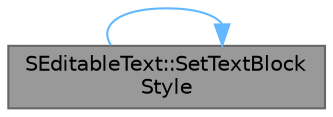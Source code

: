 digraph "SEditableText::SetTextBlockStyle"
{
 // INTERACTIVE_SVG=YES
 // LATEX_PDF_SIZE
  bgcolor="transparent";
  edge [fontname=Helvetica,fontsize=10,labelfontname=Helvetica,labelfontsize=10];
  node [fontname=Helvetica,fontsize=10,shape=box,height=0.2,width=0.4];
  rankdir="LR";
  Node1 [id="Node000001",label="SEditableText::SetTextBlock\lStyle",height=0.2,width=0.4,color="gray40", fillcolor="grey60", style="filled", fontcolor="black",tooltip="@See TextStyle"];
  Node1 -> Node1 [id="edge1_Node000001_Node000001",color="steelblue1",style="solid",tooltip=" "];
}
